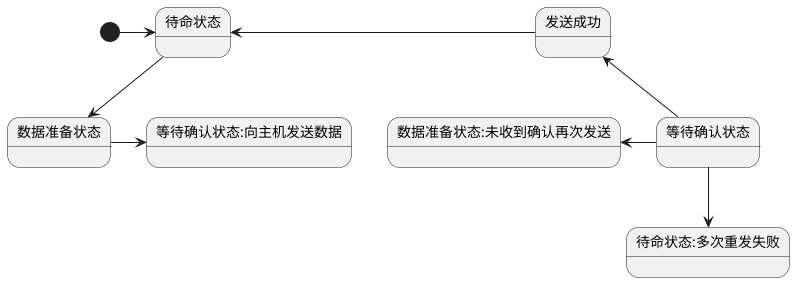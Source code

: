 @startuml 传感器运行状态图
[*] -right-> 待命状态
待命状态 -down-> 数据准备状态 
数据准备状态 -right-> 等待确认状态:向主机发送数据
等待确认状态 -left-> 数据准备状态:未收到确认再次发送
等待确认状态 --> 待命状态:多次重发失败
等待确认状态 -up-> 发送成功
发送成功 -left-> 待命状态
@enduml